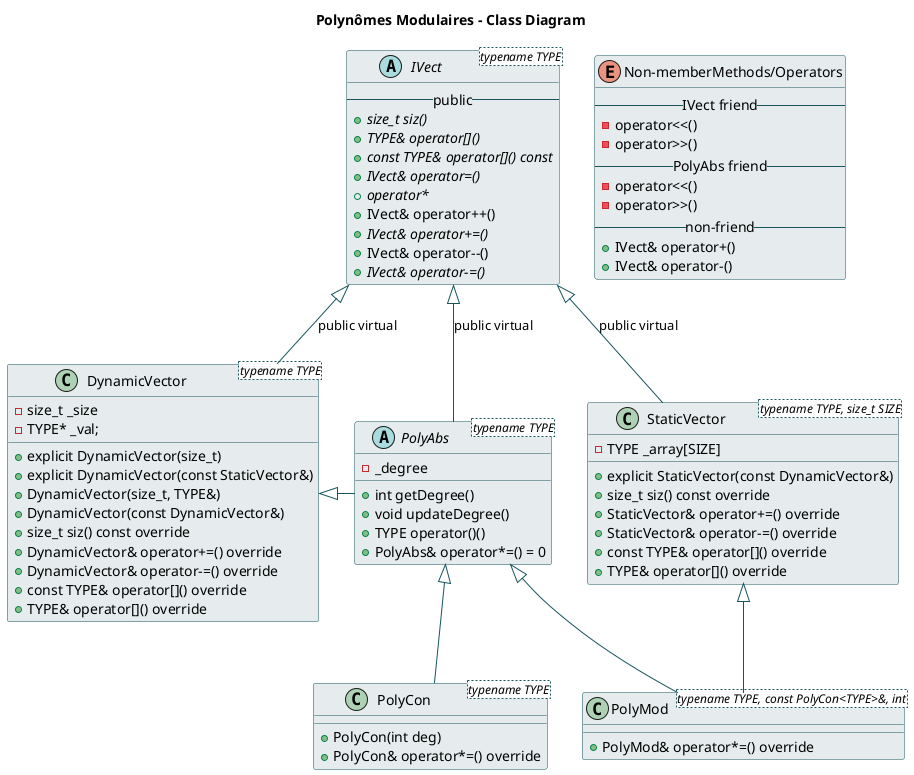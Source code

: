 @startuml

title Polynômes Modulaires - Class Diagram

skinparam class {
  BackgroundColor #E6ECED
  ArrowColor #17545D
  BorderColor #17545D
}

enum Non-memberMethods/Operators {
     -- IVect friend --
     -operator<<()
     -operator>>()
     -- PolyAbs friend --
     -operator<<()
     -operator>>()
     -- non-friend --
     + IVect& operator+()
     + IVect& operator-()
}

abstract class IVect<typename TYPE> {
      -- public --
      +{abstract} size_t siz()
      +{abstract} TYPE& operator[]()
      +{abstract} const TYPE& operator[]() const
      +{abstract} IVect& operator=()
      +{abstract} operator*
      + IVect& operator++()
      +{abstract} IVect& operator+=()
      + IVect& operator--()
      +{abstract} IVect& operator-=()
}

class StaticVector<typename TYPE, size_t SIZE> {
      -TYPE _array[SIZE]
      +explicit StaticVector(const DynamicVector&)
      +size_t siz() const override
      +StaticVector& operator+=() override
      +StaticVector& operator-=() override
      +const TYPE& operator[]() override
      +TYPE& operator[]() override
}

class DynamicVector<typename TYPE> {
      -size_t _size
      -TYPE* _val;
      +explicit DynamicVector(size_t)
      +explicit DynamicVector(const StaticVector&)
      +DynamicVector(size_t, TYPE&)
      +DynamicVector(const DynamicVector&)
      +size_t siz() const override
      +DynamicVector& operator+=() override
      +DynamicVector& operator-=() override
      +const TYPE& operator[]() override
      +TYPE& operator[]() override
}

abstract class PolyAbs<typename TYPE> {
      -_degree
      +int getDegree()
      +void updateDegree()
      +TYPE operator()()
      +PolyAbs& operator*=() = 0
}

class PolyCon<typename TYPE> {
      +PolyCon(int deg)
      +PolyCon& operator*=() override
}

class PolyMod<typename TYPE, const PolyCon<TYPE>&, int> {
      +PolyMod& operator*=() override
}

IVect <|-down- StaticVector: public virtual
IVect <|-down- DynamicVector: public virtual
IVect <|-down- PolyAbs: public virtual
DynamicVector <|-right- PolyAbs
PolyAbs <|-down- PolyCon
PolyAbs <|-down- PolyMod
StaticVector <|-down- PolyMod


@enduml
